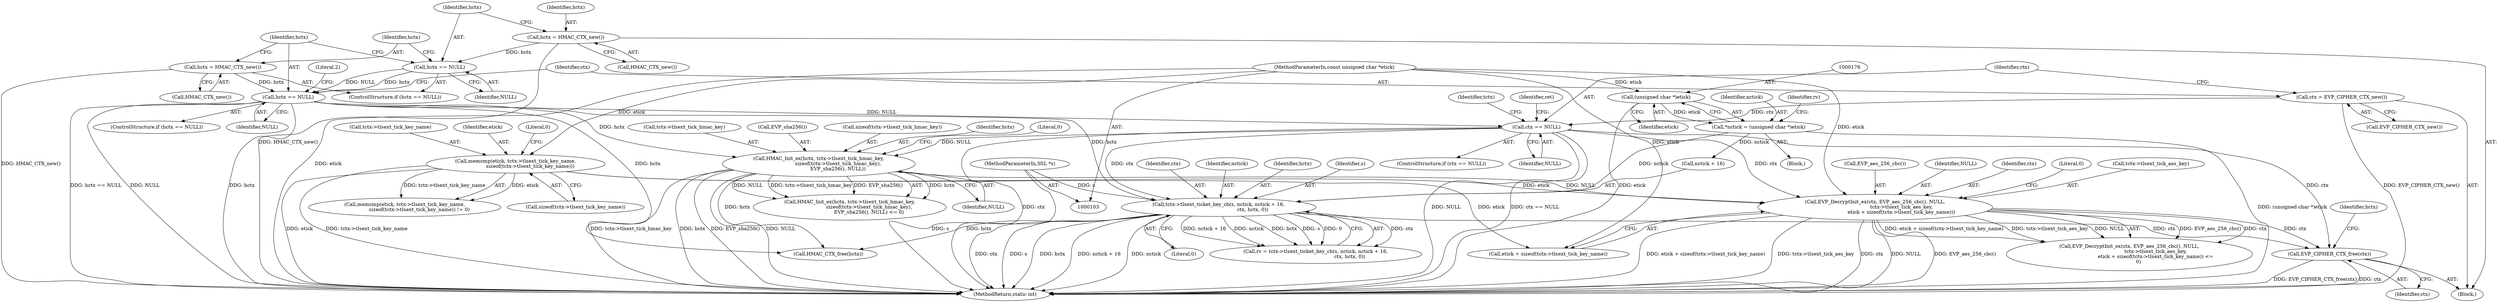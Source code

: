 digraph "0_openssl_e97763c92c655dcf4af2860b3abd2bc4c8a267f9@API" {
"1000265" [label="(Call,EVP_CIPHER_CTX_free(ctx))"];
"1000158" [label="(Call,ctx == NULL)"];
"1000154" [label="(Call,ctx = EVP_CIPHER_CTX_new())"];
"1000148" [label="(Call,hctx == NULL)"];
"1000141" [label="(Call,hctx == NULL)"];
"1000137" [label="(Call,hctx = HMAC_CTX_new())"];
"1000144" [label="(Call,hctx = HMAC_CTX_new())"];
"1000181" [label="(Call,tctx->tlsext_ticket_key_cb(s, nctick, nctick + 16,\n                                            ctx, hctx, 0))"];
"1000104" [label="(MethodParameterIn,SSL *s)"];
"1000173" [label="(Call,*nctick = (unsigned char *)etick)"];
"1000175" [label="(Call,(unsigned char *)etick)"];
"1000105" [label="(MethodParameterIn,const unsigned char *etick)"];
"1000246" [label="(Call,EVP_DecryptInit_ex(ctx, EVP_aes_256_cbc(), NULL,\n                                  tctx->tlsext_tick_aes_key,\n                                  etick + sizeof(tctx->tlsext_tick_key_name)))"];
"1000233" [label="(Call,HMAC_Init_ex(hctx, tctx->tlsext_tick_hmac_key,\n                         sizeof(tctx->tlsext_tick_hmac_key),\n                         EVP_sha256(), NULL))"];
"1000215" [label="(Call,memcmp(etick, tctx->tlsext_tick_key_name,\n                   sizeof(tctx->tlsext_tick_key_name)))"];
"1000249" [label="(Identifier,NULL)"];
"1000268" [label="(Identifier,hctx)"];
"1000189" [label="(Literal,0)"];
"1000265" [label="(Call,EVP_CIPHER_CTX_free(ctx))"];
"1000184" [label="(Call,nctick + 16)"];
"1000142" [label="(Identifier,hctx)"];
"1000247" [label="(Identifier,ctx)"];
"1000138" [label="(Identifier,hctx)"];
"1000220" [label="(Call,sizeof(tctx->tlsext_tick_key_name))"];
"1000244" [label="(Literal,0)"];
"1000267" [label="(Call,HMAC_CTX_free(hctx))"];
"1000145" [label="(Identifier,hctx)"];
"1000179" [label="(Call,rv = tctx->tlsext_ticket_key_cb(s, nctick, nctick + 16,\n                                            ctx, hctx, 0))"];
"1000163" [label="(Identifier,ret)"];
"1000182" [label="(Identifier,s)"];
"1000243" [label="(Identifier,NULL)"];
"1000235" [label="(Call,tctx->tlsext_tick_hmac_key)"];
"1000157" [label="(ControlStructure,if (ctx == NULL))"];
"1000232" [label="(Call,HMAC_Init_ex(hctx, tctx->tlsext_tick_hmac_key,\n                         sizeof(tctx->tlsext_tick_hmac_key),\n                         EVP_sha256(), NULL) <= 0)"];
"1000242" [label="(Call,EVP_sha256())"];
"1000110" [label="(Block,)"];
"1000144" [label="(Call,hctx = HMAC_CTX_new())"];
"1000266" [label="(Identifier,ctx)"];
"1000180" [label="(Identifier,rv)"];
"1000174" [label="(Identifier,nctick)"];
"1000253" [label="(Call,etick + sizeof(tctx->tlsext_tick_key_name))"];
"1000141" [label="(Call,hctx == NULL)"];
"1000173" [label="(Call,*nctick = (unsigned char *)etick)"];
"1000147" [label="(ControlStructure,if (hctx == NULL))"];
"1000137" [label="(Call,hctx = HMAC_CTX_new())"];
"1000156" [label="(Call,EVP_CIPHER_CTX_new())"];
"1000187" [label="(Identifier,ctx)"];
"1000150" [label="(Identifier,NULL)"];
"1000216" [label="(Identifier,etick)"];
"1000159" [label="(Identifier,ctx)"];
"1000246" [label="(Call,EVP_DecryptInit_ex(ctx, EVP_aes_256_cbc(), NULL,\n                                  tctx->tlsext_tick_aes_key,\n                                  etick + sizeof(tctx->tlsext_tick_key_name)))"];
"1000149" [label="(Identifier,hctx)"];
"1000238" [label="(Call,sizeof(tctx->tlsext_tick_hmac_key))"];
"1000175" [label="(Call,(unsigned char *)etick)"];
"1000224" [label="(Literal,0)"];
"1000259" [label="(Literal,0)"];
"1000217" [label="(Call,tctx->tlsext_tick_key_name)"];
"1000183" [label="(Identifier,nctick)"];
"1000158" [label="(Call,ctx == NULL)"];
"1000214" [label="(Call,memcmp(etick, tctx->tlsext_tick_key_name,\n                   sizeof(tctx->tlsext_tick_key_name)) != 0)"];
"1000181" [label="(Call,tctx->tlsext_ticket_key_cb(s, nctick, nctick + 16,\n                                            ctx, hctx, 0))"];
"1000271" [label="(MethodReturn,static int)"];
"1000177" [label="(Identifier,etick)"];
"1000233" [label="(Call,HMAC_Init_ex(hctx, tctx->tlsext_tick_hmac_key,\n                         sizeof(tctx->tlsext_tick_hmac_key),\n                         EVP_sha256(), NULL))"];
"1000245" [label="(Call,EVP_DecryptInit_ex(ctx, EVP_aes_256_cbc(), NULL,\n                                  tctx->tlsext_tick_aes_key,\n                                  etick + sizeof(tctx->tlsext_tick_key_name)) <=\n            0)"];
"1000234" [label="(Identifier,hctx)"];
"1000250" [label="(Call,tctx->tlsext_tick_aes_key)"];
"1000148" [label="(Call,hctx == NULL)"];
"1000155" [label="(Identifier,ctx)"];
"1000169" [label="(Identifier,tctx)"];
"1000154" [label="(Call,ctx = EVP_CIPHER_CTX_new())"];
"1000160" [label="(Identifier,NULL)"];
"1000143" [label="(Identifier,NULL)"];
"1000139" [label="(Call,HMAC_CTX_new())"];
"1000171" [label="(Block,)"];
"1000146" [label="(Call,HMAC_CTX_new())"];
"1000104" [label="(MethodParameterIn,SSL *s)"];
"1000215" [label="(Call,memcmp(etick, tctx->tlsext_tick_key_name,\n                   sizeof(tctx->tlsext_tick_key_name)))"];
"1000248" [label="(Call,EVP_aes_256_cbc())"];
"1000153" [label="(Literal,2)"];
"1000105" [label="(MethodParameterIn,const unsigned char *etick)"];
"1000140" [label="(ControlStructure,if (hctx == NULL))"];
"1000188" [label="(Identifier,hctx)"];
"1000265" -> "1000110"  [label="AST: "];
"1000265" -> "1000266"  [label="CFG: "];
"1000266" -> "1000265"  [label="AST: "];
"1000268" -> "1000265"  [label="CFG: "];
"1000265" -> "1000271"  [label="DDG: EVP_CIPHER_CTX_free(ctx)"];
"1000265" -> "1000271"  [label="DDG: ctx"];
"1000158" -> "1000265"  [label="DDG: ctx"];
"1000181" -> "1000265"  [label="DDG: ctx"];
"1000246" -> "1000265"  [label="DDG: ctx"];
"1000158" -> "1000157"  [label="AST: "];
"1000158" -> "1000160"  [label="CFG: "];
"1000159" -> "1000158"  [label="AST: "];
"1000160" -> "1000158"  [label="AST: "];
"1000163" -> "1000158"  [label="CFG: "];
"1000169" -> "1000158"  [label="CFG: "];
"1000158" -> "1000271"  [label="DDG: ctx"];
"1000158" -> "1000271"  [label="DDG: NULL"];
"1000158" -> "1000271"  [label="DDG: ctx == NULL"];
"1000154" -> "1000158"  [label="DDG: ctx"];
"1000148" -> "1000158"  [label="DDG: NULL"];
"1000158" -> "1000181"  [label="DDG: ctx"];
"1000158" -> "1000233"  [label="DDG: NULL"];
"1000158" -> "1000246"  [label="DDG: ctx"];
"1000154" -> "1000110"  [label="AST: "];
"1000154" -> "1000156"  [label="CFG: "];
"1000155" -> "1000154"  [label="AST: "];
"1000156" -> "1000154"  [label="AST: "];
"1000159" -> "1000154"  [label="CFG: "];
"1000154" -> "1000271"  [label="DDG: EVP_CIPHER_CTX_new()"];
"1000148" -> "1000147"  [label="AST: "];
"1000148" -> "1000150"  [label="CFG: "];
"1000149" -> "1000148"  [label="AST: "];
"1000150" -> "1000148"  [label="AST: "];
"1000153" -> "1000148"  [label="CFG: "];
"1000155" -> "1000148"  [label="CFG: "];
"1000148" -> "1000271"  [label="DDG: hctx"];
"1000148" -> "1000271"  [label="DDG: hctx == NULL"];
"1000148" -> "1000271"  [label="DDG: NULL"];
"1000141" -> "1000148"  [label="DDG: hctx"];
"1000141" -> "1000148"  [label="DDG: NULL"];
"1000144" -> "1000148"  [label="DDG: hctx"];
"1000148" -> "1000181"  [label="DDG: hctx"];
"1000148" -> "1000233"  [label="DDG: hctx"];
"1000148" -> "1000267"  [label="DDG: hctx"];
"1000141" -> "1000140"  [label="AST: "];
"1000141" -> "1000143"  [label="CFG: "];
"1000142" -> "1000141"  [label="AST: "];
"1000143" -> "1000141"  [label="AST: "];
"1000145" -> "1000141"  [label="CFG: "];
"1000149" -> "1000141"  [label="CFG: "];
"1000137" -> "1000141"  [label="DDG: hctx"];
"1000137" -> "1000110"  [label="AST: "];
"1000137" -> "1000139"  [label="CFG: "];
"1000138" -> "1000137"  [label="AST: "];
"1000139" -> "1000137"  [label="AST: "];
"1000142" -> "1000137"  [label="CFG: "];
"1000137" -> "1000271"  [label="DDG: HMAC_CTX_new()"];
"1000144" -> "1000140"  [label="AST: "];
"1000144" -> "1000146"  [label="CFG: "];
"1000145" -> "1000144"  [label="AST: "];
"1000146" -> "1000144"  [label="AST: "];
"1000149" -> "1000144"  [label="CFG: "];
"1000144" -> "1000271"  [label="DDG: HMAC_CTX_new()"];
"1000181" -> "1000179"  [label="AST: "];
"1000181" -> "1000189"  [label="CFG: "];
"1000182" -> "1000181"  [label="AST: "];
"1000183" -> "1000181"  [label="AST: "];
"1000184" -> "1000181"  [label="AST: "];
"1000187" -> "1000181"  [label="AST: "];
"1000188" -> "1000181"  [label="AST: "];
"1000189" -> "1000181"  [label="AST: "];
"1000179" -> "1000181"  [label="CFG: "];
"1000181" -> "1000271"  [label="DDG: ctx"];
"1000181" -> "1000271"  [label="DDG: s"];
"1000181" -> "1000271"  [label="DDG: hctx"];
"1000181" -> "1000271"  [label="DDG: nctick + 16"];
"1000181" -> "1000271"  [label="DDG: nctick"];
"1000181" -> "1000179"  [label="DDG: ctx"];
"1000181" -> "1000179"  [label="DDG: nctick + 16"];
"1000181" -> "1000179"  [label="DDG: nctick"];
"1000181" -> "1000179"  [label="DDG: hctx"];
"1000181" -> "1000179"  [label="DDG: s"];
"1000181" -> "1000179"  [label="DDG: 0"];
"1000104" -> "1000181"  [label="DDG: s"];
"1000173" -> "1000181"  [label="DDG: nctick"];
"1000181" -> "1000267"  [label="DDG: hctx"];
"1000104" -> "1000103"  [label="AST: "];
"1000104" -> "1000271"  [label="DDG: s"];
"1000173" -> "1000171"  [label="AST: "];
"1000173" -> "1000175"  [label="CFG: "];
"1000174" -> "1000173"  [label="AST: "];
"1000175" -> "1000173"  [label="AST: "];
"1000180" -> "1000173"  [label="CFG: "];
"1000173" -> "1000271"  [label="DDG: (unsigned char *)etick"];
"1000175" -> "1000173"  [label="DDG: etick"];
"1000173" -> "1000184"  [label="DDG: nctick"];
"1000175" -> "1000177"  [label="CFG: "];
"1000176" -> "1000175"  [label="AST: "];
"1000177" -> "1000175"  [label="AST: "];
"1000175" -> "1000271"  [label="DDG: etick"];
"1000105" -> "1000175"  [label="DDG: etick"];
"1000105" -> "1000103"  [label="AST: "];
"1000105" -> "1000271"  [label="DDG: etick"];
"1000105" -> "1000215"  [label="DDG: etick"];
"1000105" -> "1000246"  [label="DDG: etick"];
"1000105" -> "1000253"  [label="DDG: etick"];
"1000246" -> "1000245"  [label="AST: "];
"1000246" -> "1000253"  [label="CFG: "];
"1000247" -> "1000246"  [label="AST: "];
"1000248" -> "1000246"  [label="AST: "];
"1000249" -> "1000246"  [label="AST: "];
"1000250" -> "1000246"  [label="AST: "];
"1000253" -> "1000246"  [label="AST: "];
"1000259" -> "1000246"  [label="CFG: "];
"1000246" -> "1000271"  [label="DDG: EVP_aes_256_cbc()"];
"1000246" -> "1000271"  [label="DDG: etick + sizeof(tctx->tlsext_tick_key_name)"];
"1000246" -> "1000271"  [label="DDG: tctx->tlsext_tick_aes_key"];
"1000246" -> "1000271"  [label="DDG: ctx"];
"1000246" -> "1000271"  [label="DDG: NULL"];
"1000246" -> "1000245"  [label="DDG: EVP_aes_256_cbc()"];
"1000246" -> "1000245"  [label="DDG: ctx"];
"1000246" -> "1000245"  [label="DDG: etick + sizeof(tctx->tlsext_tick_key_name)"];
"1000246" -> "1000245"  [label="DDG: tctx->tlsext_tick_aes_key"];
"1000246" -> "1000245"  [label="DDG: NULL"];
"1000233" -> "1000246"  [label="DDG: NULL"];
"1000215" -> "1000246"  [label="DDG: etick"];
"1000233" -> "1000232"  [label="AST: "];
"1000233" -> "1000243"  [label="CFG: "];
"1000234" -> "1000233"  [label="AST: "];
"1000235" -> "1000233"  [label="AST: "];
"1000238" -> "1000233"  [label="AST: "];
"1000242" -> "1000233"  [label="AST: "];
"1000243" -> "1000233"  [label="AST: "];
"1000244" -> "1000233"  [label="CFG: "];
"1000233" -> "1000271"  [label="DDG: tctx->tlsext_tick_hmac_key"];
"1000233" -> "1000271"  [label="DDG: hctx"];
"1000233" -> "1000271"  [label="DDG: EVP_sha256()"];
"1000233" -> "1000271"  [label="DDG: NULL"];
"1000233" -> "1000232"  [label="DDG: hctx"];
"1000233" -> "1000232"  [label="DDG: NULL"];
"1000233" -> "1000232"  [label="DDG: tctx->tlsext_tick_hmac_key"];
"1000233" -> "1000232"  [label="DDG: EVP_sha256()"];
"1000233" -> "1000267"  [label="DDG: hctx"];
"1000215" -> "1000214"  [label="AST: "];
"1000215" -> "1000220"  [label="CFG: "];
"1000216" -> "1000215"  [label="AST: "];
"1000217" -> "1000215"  [label="AST: "];
"1000220" -> "1000215"  [label="AST: "];
"1000224" -> "1000215"  [label="CFG: "];
"1000215" -> "1000271"  [label="DDG: etick"];
"1000215" -> "1000271"  [label="DDG: tctx->tlsext_tick_key_name"];
"1000215" -> "1000214"  [label="DDG: etick"];
"1000215" -> "1000214"  [label="DDG: tctx->tlsext_tick_key_name"];
"1000215" -> "1000253"  [label="DDG: etick"];
}
